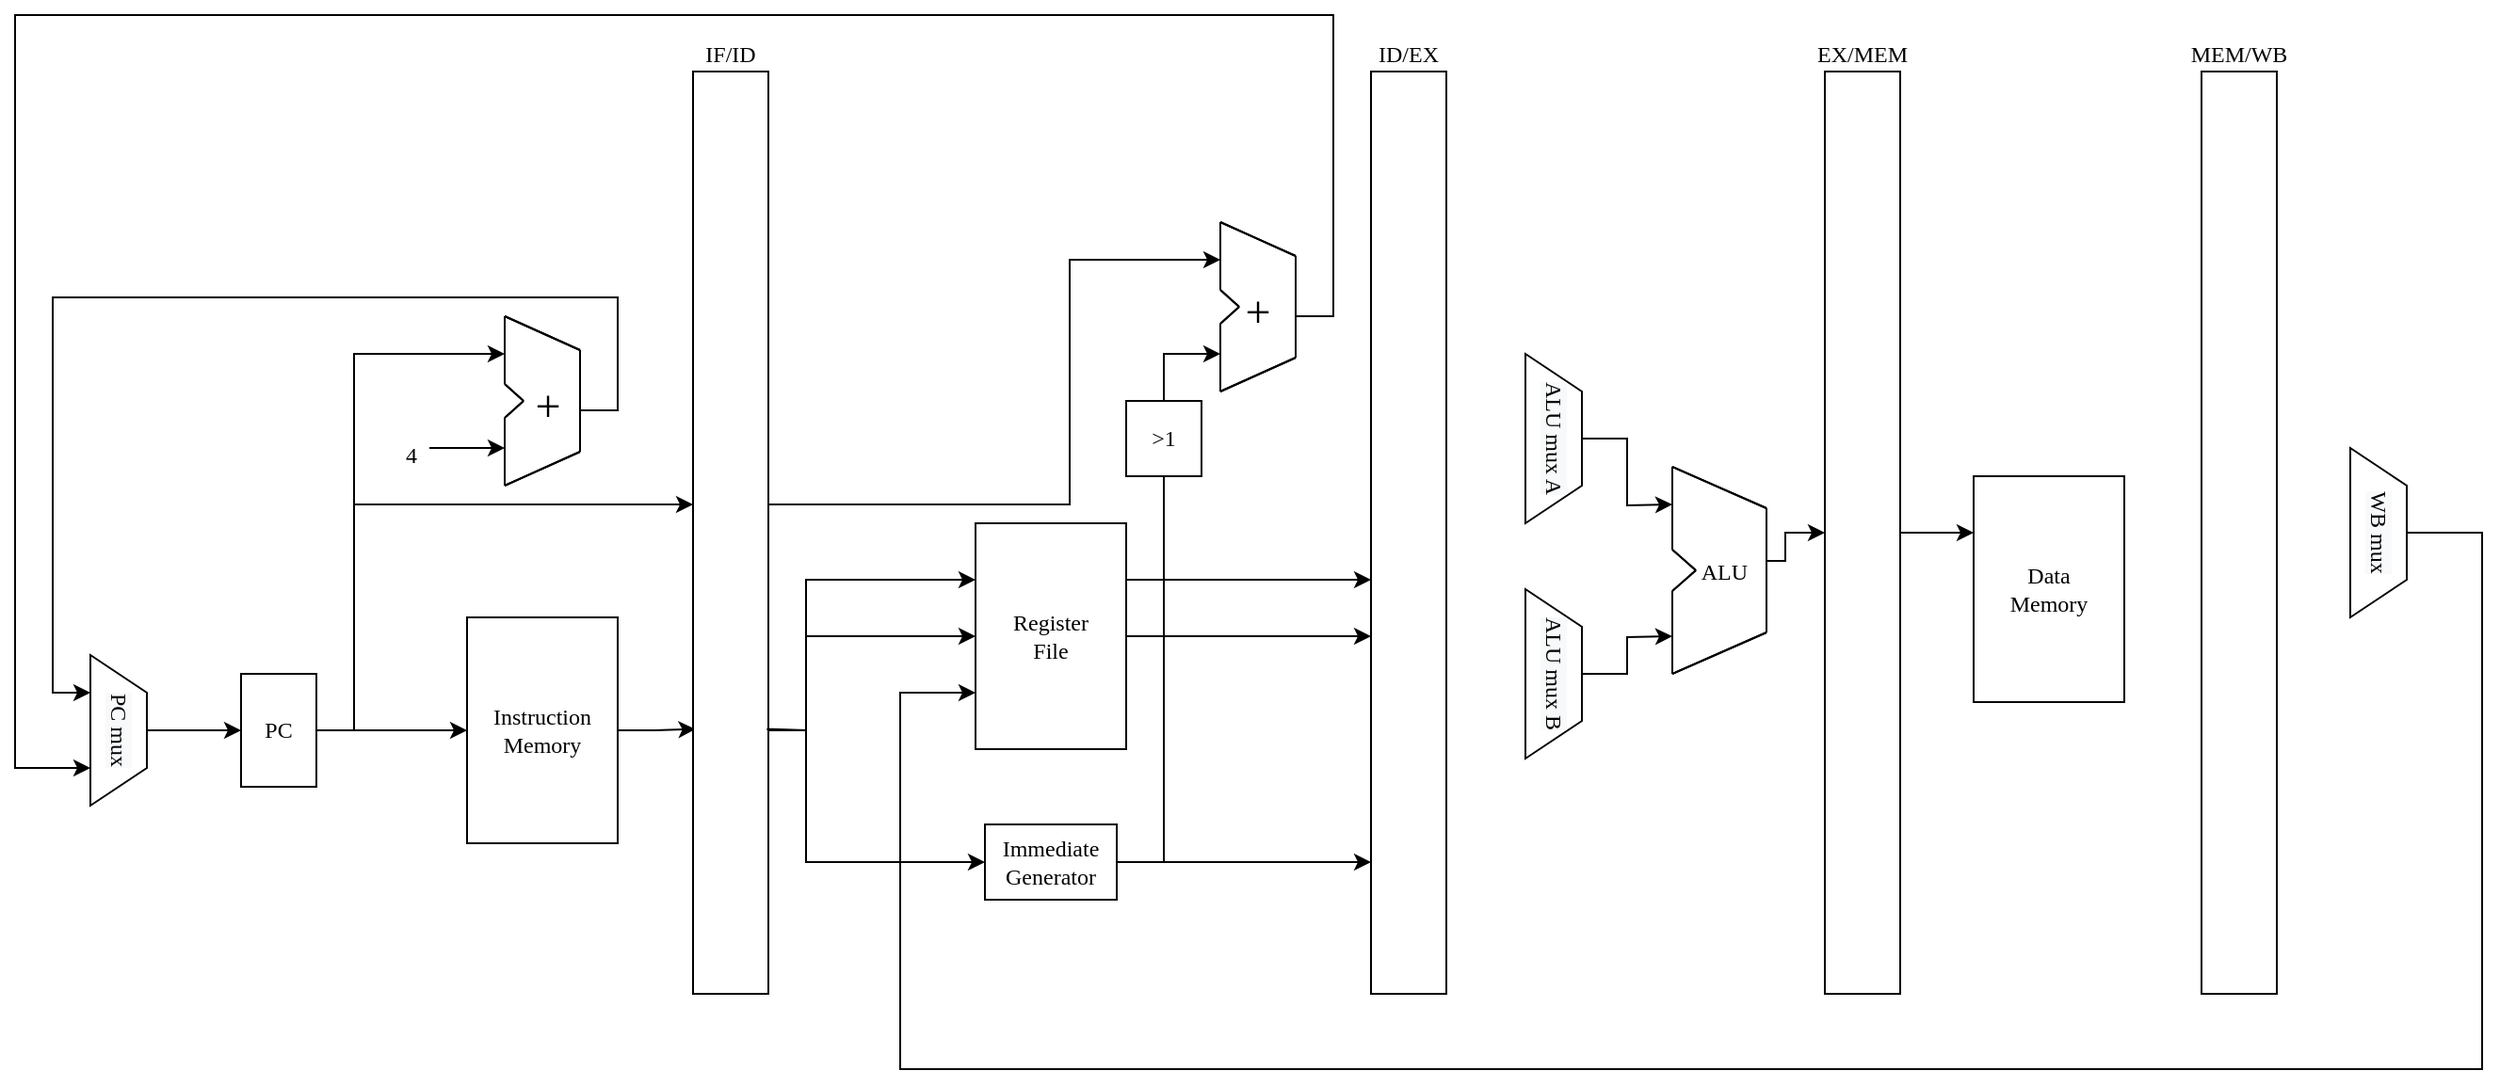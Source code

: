 <mxfile version="15.5.6" type="github">
  <diagram id="azKWPLhPDac-qttQemCD" name="Page-1">
    <mxGraphModel dx="2075" dy="1853" grid="1" gridSize="10" guides="1" tooltips="1" connect="1" arrows="1" fold="1" page="1" pageScale="1" pageWidth="827" pageHeight="1169" math="0" shadow="0">
      <root>
        <mxCell id="0" />
        <mxCell id="1" value="Datapath" parent="0" />
        <mxCell id="wjOAivdGiZ2GnUSQhhlL-131" style="edgeStyle=orthogonalEdgeStyle;rounded=0;orthogonalLoop=1;jettySize=auto;html=1;entryX=0;entryY=0.75;entryDx=0;entryDy=0;fontFamily=Computer Modern;fontSource=https%3A%2F%2Ffonts.googleapis.com%2Fcss%3Ffamily%3DComputer%2BModern;fontSize=24;fontColor=#3399FF;strokeColor=#000000;" edge="1" parent="1" source="wjOAivdGiZ2GnUSQhhlL-89" target="wjOAivdGiZ2GnUSQhhlL-74">
          <mxGeometry relative="1" as="geometry">
            <Array as="points">
              <mxPoint x="1270" y="245" />
              <mxPoint x="1270" y="530" />
              <mxPoint x="430" y="530" />
              <mxPoint x="430" y="330" />
            </Array>
          </mxGeometry>
        </mxCell>
        <mxCell id="wjOAivdGiZ2GnUSQhhlL-72" style="edgeStyle=orthogonalEdgeStyle;rounded=0;orthogonalLoop=1;jettySize=auto;html=1;entryX=0.032;entryY=0.713;entryDx=0;entryDy=0;entryPerimeter=0;fontFamily=Computer Modern;fontSource=https%3A%2F%2Ffonts.googleapis.com%2Fcss%3Ffamily%3DComputer%2BModern;fontSize=12;" edge="1" parent="1" source="wjOAivdGiZ2GnUSQhhlL-1" target="wjOAivdGiZ2GnUSQhhlL-71">
          <mxGeometry relative="1" as="geometry">
            <Array as="points" />
          </mxGeometry>
        </mxCell>
        <mxCell id="wjOAivdGiZ2GnUSQhhlL-1" value="&lt;font face=&quot;Computer Modern&quot; data-font-src=&quot;https://fonts.googleapis.com/css?family=Computer+Modern&quot;&gt;Instruction&lt;br&gt;Memory&lt;/font&gt;" style="whiteSpace=wrap;html=1;" vertex="1" parent="1">
          <mxGeometry x="200" y="290" width="80" height="120" as="geometry" />
        </mxCell>
        <mxCell id="wjOAivdGiZ2GnUSQhhlL-3" value="&lt;font face=&quot;Computer Modern&quot;&gt;Data &lt;br&gt;Memory&lt;/font&gt;" style="whiteSpace=wrap;html=1;" vertex="1" parent="1">
          <mxGeometry x="1000" y="215" width="80" height="120" as="geometry" />
        </mxCell>
        <mxCell id="wjOAivdGiZ2GnUSQhhlL-65" style="edgeStyle=orthogonalEdgeStyle;rounded=0;orthogonalLoop=1;jettySize=auto;html=1;fontFamily=Computer Modern;fontSource=https%3A%2F%2Ffonts.googleapis.com%2Fcss%3Ffamily%3DComputer%2BModern;fontSize=12;" edge="1" parent="1" source="wjOAivdGiZ2GnUSQhhlL-7" target="wjOAivdGiZ2GnUSQhhlL-63">
          <mxGeometry relative="1" as="geometry" />
        </mxCell>
        <mxCell id="wjOAivdGiZ2GnUSQhhlL-7" value="&lt;font face=&quot;Computer Modern&quot;&gt;&lt;span style=&quot;background-color: rgb(248 , 249 , 250)&quot;&gt;PC mux&lt;br&gt;&lt;/span&gt;&lt;/font&gt;" style="shape=trapezoid;perimeter=trapezoidPerimeter;whiteSpace=wrap;html=1;fixedSize=1;rotation=90;" vertex="1" parent="1">
          <mxGeometry x="-25" y="335" width="80" height="30" as="geometry" />
        </mxCell>
        <mxCell id="wjOAivdGiZ2GnUSQhhlL-41" value="  ALU" style="group;fillColor=default;fontFamily=Computer Modern;fontSource=https%3A%2F%2Ffonts.googleapis.com%2Fcss%3Ffamily%3DComputer%2BModern;verticalAlign=middle;" vertex="1" connectable="0" parent="1">
          <mxGeometry x="840" y="210" width="50" height="110" as="geometry" />
        </mxCell>
        <mxCell id="wjOAivdGiZ2GnUSQhhlL-13" value="" style="endArrow=none;html=1;rounded=0;" edge="1" parent="wjOAivdGiZ2GnUSQhhlL-41">
          <mxGeometry width="50" height="50" relative="1" as="geometry">
            <mxPoint y="44" as="sourcePoint" />
            <mxPoint as="targetPoint" />
          </mxGeometry>
        </mxCell>
        <mxCell id="wjOAivdGiZ2GnUSQhhlL-14" value="" style="endArrow=none;html=1;rounded=0;" edge="1" parent="wjOAivdGiZ2GnUSQhhlL-41">
          <mxGeometry width="50" height="50" relative="1" as="geometry">
            <mxPoint y="110.0" as="sourcePoint" />
            <mxPoint y="66" as="targetPoint" />
            <Array as="points">
              <mxPoint y="110.0" />
            </Array>
          </mxGeometry>
        </mxCell>
        <mxCell id="wjOAivdGiZ2GnUSQhhlL-15" value="" style="endArrow=none;html=1;rounded=0;" edge="1" parent="wjOAivdGiZ2GnUSQhhlL-41">
          <mxGeometry width="50" height="50" relative="1" as="geometry">
            <mxPoint y="110.0" as="sourcePoint" />
            <mxPoint x="50" y="88" as="targetPoint" />
          </mxGeometry>
        </mxCell>
        <mxCell id="wjOAivdGiZ2GnUSQhhlL-16" value="" style="endArrow=none;html=1;rounded=0;" edge="1" parent="wjOAivdGiZ2GnUSQhhlL-41">
          <mxGeometry width="50" height="50" relative="1" as="geometry">
            <mxPoint as="sourcePoint" />
            <mxPoint x="50" y="22" as="targetPoint" />
          </mxGeometry>
        </mxCell>
        <mxCell id="wjOAivdGiZ2GnUSQhhlL-17" value="" style="endArrow=none;html=1;rounded=0;" edge="1" parent="wjOAivdGiZ2GnUSQhhlL-41">
          <mxGeometry width="50" height="50" relative="1" as="geometry">
            <mxPoint x="50" y="88" as="sourcePoint" />
            <mxPoint x="50" y="22" as="targetPoint" />
          </mxGeometry>
        </mxCell>
        <mxCell id="wjOAivdGiZ2GnUSQhhlL-18" value="" style="endArrow=none;html=1;rounded=0;" edge="1" parent="wjOAivdGiZ2GnUSQhhlL-41">
          <mxGeometry width="50" height="50" relative="1" as="geometry">
            <mxPoint x="12.5" y="55.0" as="sourcePoint" />
            <mxPoint y="44" as="targetPoint" />
          </mxGeometry>
        </mxCell>
        <mxCell id="wjOAivdGiZ2GnUSQhhlL-19" value="" style="endArrow=none;html=1;rounded=0;" edge="1" parent="wjOAivdGiZ2GnUSQhhlL-41">
          <mxGeometry width="50" height="50" relative="1" as="geometry">
            <mxPoint x="12.5" y="55.0" as="sourcePoint" />
            <mxPoint y="66" as="targetPoint" />
          </mxGeometry>
        </mxCell>
        <mxCell id="wjOAivdGiZ2GnUSQhhlL-20" value="" style="endArrow=none;html=1;rounded=0;" edge="1" parent="wjOAivdGiZ2GnUSQhhlL-41">
          <mxGeometry width="50" height="50" relative="1" as="geometry">
            <mxPoint y="44" as="sourcePoint" />
            <mxPoint as="targetPoint" />
          </mxGeometry>
        </mxCell>
        <mxCell id="wjOAivdGiZ2GnUSQhhlL-21" value="" style="endArrow=none;html=1;rounded=0;" edge="1" parent="wjOAivdGiZ2GnUSQhhlL-41">
          <mxGeometry width="50" height="50" relative="1" as="geometry">
            <mxPoint y="110.0" as="sourcePoint" />
            <mxPoint y="66" as="targetPoint" />
            <Array as="points">
              <mxPoint y="110.0" />
            </Array>
          </mxGeometry>
        </mxCell>
        <mxCell id="wjOAivdGiZ2GnUSQhhlL-22" value="" style="endArrow=none;html=1;rounded=0;" edge="1" parent="wjOAivdGiZ2GnUSQhhlL-41">
          <mxGeometry width="50" height="50" relative="1" as="geometry">
            <mxPoint y="110.0" as="sourcePoint" />
            <mxPoint x="50" y="88" as="targetPoint" />
          </mxGeometry>
        </mxCell>
        <mxCell id="wjOAivdGiZ2GnUSQhhlL-23" value="" style="endArrow=none;html=1;rounded=0;" edge="1" parent="wjOAivdGiZ2GnUSQhhlL-41">
          <mxGeometry width="50" height="50" relative="1" as="geometry">
            <mxPoint as="sourcePoint" />
            <mxPoint x="50" y="22" as="targetPoint" />
          </mxGeometry>
        </mxCell>
        <mxCell id="wjOAivdGiZ2GnUSQhhlL-24" value="" style="endArrow=none;html=1;rounded=0;" edge="1" parent="wjOAivdGiZ2GnUSQhhlL-41">
          <mxGeometry width="50" height="50" relative="1" as="geometry">
            <mxPoint x="50" y="88" as="sourcePoint" />
            <mxPoint x="50" y="22" as="targetPoint" />
          </mxGeometry>
        </mxCell>
        <mxCell id="wjOAivdGiZ2GnUSQhhlL-25" value="" style="endArrow=none;html=1;rounded=0;" edge="1" parent="wjOAivdGiZ2GnUSQhhlL-41">
          <mxGeometry width="50" height="50" relative="1" as="geometry">
            <mxPoint x="12.5" y="55.0" as="sourcePoint" />
            <mxPoint y="44" as="targetPoint" />
          </mxGeometry>
        </mxCell>
        <mxCell id="wjOAivdGiZ2GnUSQhhlL-26" value="" style="endArrow=none;html=1;rounded=0;" edge="1" parent="wjOAivdGiZ2GnUSQhhlL-41">
          <mxGeometry width="50" height="50" relative="1" as="geometry">
            <mxPoint x="12.5" y="55.0" as="sourcePoint" />
            <mxPoint y="66" as="targetPoint" />
          </mxGeometry>
        </mxCell>
        <mxCell id="wjOAivdGiZ2GnUSQhhlL-45" value=" +" style="group;fillColor=default;fontFamily=Computer Modern;fontSource=https%3A%2F%2Ffonts.googleapis.com%2Fcss%3Ffamily%3DComputer%2BModern;fontSize=24;verticalAlign=middle;align=center;" vertex="1" connectable="0" parent="1">
          <mxGeometry x="220" y="130" width="40" height="90" as="geometry" />
        </mxCell>
        <mxCell id="wjOAivdGiZ2GnUSQhhlL-46" value="" style="endArrow=none;html=1;rounded=0;" edge="1" parent="wjOAivdGiZ2GnUSQhhlL-45">
          <mxGeometry width="50" height="50" relative="1" as="geometry">
            <mxPoint y="36" as="sourcePoint" />
            <mxPoint as="targetPoint" />
          </mxGeometry>
        </mxCell>
        <mxCell id="wjOAivdGiZ2GnUSQhhlL-47" value="" style="endArrow=none;html=1;rounded=0;" edge="1" parent="wjOAivdGiZ2GnUSQhhlL-45">
          <mxGeometry width="50" height="50" relative="1" as="geometry">
            <mxPoint y="90.0" as="sourcePoint" />
            <mxPoint y="54" as="targetPoint" />
            <Array as="points">
              <mxPoint y="90.0" />
            </Array>
          </mxGeometry>
        </mxCell>
        <mxCell id="wjOAivdGiZ2GnUSQhhlL-48" value="" style="endArrow=none;html=1;rounded=0;" edge="1" parent="wjOAivdGiZ2GnUSQhhlL-45">
          <mxGeometry width="50" height="50" relative="1" as="geometry">
            <mxPoint y="90.0" as="sourcePoint" />
            <mxPoint x="40" y="72" as="targetPoint" />
          </mxGeometry>
        </mxCell>
        <mxCell id="wjOAivdGiZ2GnUSQhhlL-49" value="" style="endArrow=none;html=1;rounded=0;" edge="1" parent="wjOAivdGiZ2GnUSQhhlL-45">
          <mxGeometry width="50" height="50" relative="1" as="geometry">
            <mxPoint as="sourcePoint" />
            <mxPoint x="40" y="18" as="targetPoint" />
          </mxGeometry>
        </mxCell>
        <mxCell id="wjOAivdGiZ2GnUSQhhlL-50" value="" style="endArrow=none;html=1;rounded=0;" edge="1" parent="wjOAivdGiZ2GnUSQhhlL-45">
          <mxGeometry width="50" height="50" relative="1" as="geometry">
            <mxPoint x="40" y="72" as="sourcePoint" />
            <mxPoint x="40" y="18" as="targetPoint" />
          </mxGeometry>
        </mxCell>
        <mxCell id="wjOAivdGiZ2GnUSQhhlL-51" value="" style="endArrow=none;html=1;rounded=0;" edge="1" parent="wjOAivdGiZ2GnUSQhhlL-45">
          <mxGeometry width="50" height="50" relative="1" as="geometry">
            <mxPoint x="10" y="45.0" as="sourcePoint" />
            <mxPoint y="36" as="targetPoint" />
          </mxGeometry>
        </mxCell>
        <mxCell id="wjOAivdGiZ2GnUSQhhlL-52" value="" style="endArrow=none;html=1;rounded=0;" edge="1" parent="wjOAivdGiZ2GnUSQhhlL-45">
          <mxGeometry width="50" height="50" relative="1" as="geometry">
            <mxPoint x="10" y="45.0" as="sourcePoint" />
            <mxPoint y="54" as="targetPoint" />
          </mxGeometry>
        </mxCell>
        <mxCell id="wjOAivdGiZ2GnUSQhhlL-53" value="" style="endArrow=none;html=1;rounded=0;" edge="1" parent="wjOAivdGiZ2GnUSQhhlL-45">
          <mxGeometry width="50" height="50" relative="1" as="geometry">
            <mxPoint y="36" as="sourcePoint" />
            <mxPoint as="targetPoint" />
          </mxGeometry>
        </mxCell>
        <mxCell id="wjOAivdGiZ2GnUSQhhlL-54" value="" style="endArrow=none;html=1;rounded=0;" edge="1" parent="wjOAivdGiZ2GnUSQhhlL-45">
          <mxGeometry width="50" height="50" relative="1" as="geometry">
            <mxPoint y="90.0" as="sourcePoint" />
            <mxPoint y="54" as="targetPoint" />
            <Array as="points">
              <mxPoint y="90.0" />
            </Array>
          </mxGeometry>
        </mxCell>
        <mxCell id="wjOAivdGiZ2GnUSQhhlL-55" value="" style="endArrow=none;html=1;rounded=0;" edge="1" parent="wjOAivdGiZ2GnUSQhhlL-45">
          <mxGeometry width="50" height="50" relative="1" as="geometry">
            <mxPoint y="90.0" as="sourcePoint" />
            <mxPoint x="40" y="72" as="targetPoint" />
          </mxGeometry>
        </mxCell>
        <mxCell id="wjOAivdGiZ2GnUSQhhlL-56" value="" style="endArrow=none;html=1;rounded=0;" edge="1" parent="wjOAivdGiZ2GnUSQhhlL-45">
          <mxGeometry width="50" height="50" relative="1" as="geometry">
            <mxPoint as="sourcePoint" />
            <mxPoint x="40" y="18" as="targetPoint" />
          </mxGeometry>
        </mxCell>
        <mxCell id="wjOAivdGiZ2GnUSQhhlL-57" value="" style="endArrow=none;html=1;rounded=0;" edge="1" parent="wjOAivdGiZ2GnUSQhhlL-45">
          <mxGeometry width="50" height="50" relative="1" as="geometry">
            <mxPoint x="40" y="72" as="sourcePoint" />
            <mxPoint x="40" y="18" as="targetPoint" />
          </mxGeometry>
        </mxCell>
        <mxCell id="wjOAivdGiZ2GnUSQhhlL-58" value="" style="endArrow=none;html=1;rounded=0;" edge="1" parent="wjOAivdGiZ2GnUSQhhlL-45">
          <mxGeometry width="50" height="50" relative="1" as="geometry">
            <mxPoint x="10" y="45.0" as="sourcePoint" />
            <mxPoint y="36" as="targetPoint" />
          </mxGeometry>
        </mxCell>
        <mxCell id="wjOAivdGiZ2GnUSQhhlL-59" value="" style="endArrow=none;html=1;rounded=0;" edge="1" parent="wjOAivdGiZ2GnUSQhhlL-45">
          <mxGeometry width="50" height="50" relative="1" as="geometry">
            <mxPoint x="10" y="45.0" as="sourcePoint" />
            <mxPoint y="54" as="targetPoint" />
          </mxGeometry>
        </mxCell>
        <mxCell id="wjOAivdGiZ2GnUSQhhlL-62" style="edgeStyle=orthogonalEdgeStyle;rounded=0;orthogonalLoop=1;jettySize=auto;html=1;fontFamily=Computer Modern;fontSource=https%3A%2F%2Ffonts.googleapis.com%2Fcss%3Ffamily%3DComputer%2BModern;fontSize=12;" edge="1" parent="1" source="wjOAivdGiZ2GnUSQhhlL-61">
          <mxGeometry relative="1" as="geometry">
            <mxPoint x="220" y="200" as="targetPoint" />
          </mxGeometry>
        </mxCell>
        <mxCell id="wjOAivdGiZ2GnUSQhhlL-61" value="&lt;font style=&quot;font-size: 12px&quot;&gt;4&lt;/font&gt;" style="text;html=1;align=center;verticalAlign=middle;resizable=0;points=[];autosize=1;strokeColor=none;fillColor=none;fontSize=24;fontFamily=Computer Modern;" vertex="1" parent="1">
          <mxGeometry x="160" y="180" width="20" height="40" as="geometry" />
        </mxCell>
        <mxCell id="wjOAivdGiZ2GnUSQhhlL-64" style="edgeStyle=orthogonalEdgeStyle;rounded=0;orthogonalLoop=1;jettySize=auto;html=1;fontFamily=Computer Modern;fontSource=https%3A%2F%2Ffonts.googleapis.com%2Fcss%3Ffamily%3DComputer%2BModern;fontSize=12;" edge="1" parent="1" source="wjOAivdGiZ2GnUSQhhlL-63">
          <mxGeometry relative="1" as="geometry">
            <mxPoint x="220" y="150" as="targetPoint" />
            <Array as="points">
              <mxPoint x="140" y="350" />
              <mxPoint x="140" y="150" />
            </Array>
          </mxGeometry>
        </mxCell>
        <mxCell id="wjOAivdGiZ2GnUSQhhlL-70" style="edgeStyle=orthogonalEdgeStyle;rounded=0;orthogonalLoop=1;jettySize=auto;html=1;entryX=0;entryY=0.5;entryDx=0;entryDy=0;fontFamily=Computer Modern;fontSource=https%3A%2F%2Ffonts.googleapis.com%2Fcss%3Ffamily%3DComputer%2BModern;fontSize=12;" edge="1" parent="1" source="wjOAivdGiZ2GnUSQhhlL-63" target="wjOAivdGiZ2GnUSQhhlL-1">
          <mxGeometry relative="1" as="geometry" />
        </mxCell>
        <mxCell id="wjOAivdGiZ2GnUSQhhlL-122" style="edgeStyle=orthogonalEdgeStyle;rounded=0;orthogonalLoop=1;jettySize=auto;html=1;fontFamily=Computer Modern;fontSource=https%3A%2F%2Ffonts.googleapis.com%2Fcss%3Ffamily%3DComputer%2BModern;fontSize=24;fontColor=#3399FF;strokeColor=#000000;" edge="1" parent="1" source="wjOAivdGiZ2GnUSQhhlL-63" target="wjOAivdGiZ2GnUSQhhlL-71">
          <mxGeometry relative="1" as="geometry">
            <Array as="points">
              <mxPoint x="140" y="350" />
              <mxPoint x="140" y="230" />
            </Array>
          </mxGeometry>
        </mxCell>
        <mxCell id="wjOAivdGiZ2GnUSQhhlL-63" value="&lt;font face=&quot;Computer Modern&quot;&gt;PC&lt;/font&gt;" style="whiteSpace=wrap;html=1;" vertex="1" parent="1">
          <mxGeometry x="80" y="320" width="40" height="60" as="geometry" />
        </mxCell>
        <mxCell id="wjOAivdGiZ2GnUSQhhlL-69" value="" style="endArrow=classic;html=1;rounded=0;fontFamily=Computer Modern;fontSource=https%3A%2F%2Ffonts.googleapis.com%2Fcss%3Ffamily%3DComputer%2BModern;fontSize=12;entryX=0.25;entryY=1;entryDx=0;entryDy=0;" edge="1" parent="1" target="wjOAivdGiZ2GnUSQhhlL-7">
          <mxGeometry width="50" height="50" relative="1" as="geometry">
            <mxPoint x="260" y="180" as="sourcePoint" />
            <mxPoint x="230" y="280" as="targetPoint" />
            <Array as="points">
              <mxPoint x="280" y="180" />
              <mxPoint x="280" y="120" />
              <mxPoint x="-20" y="120" />
              <mxPoint x="-20" y="240" />
              <mxPoint x="-20" y="330" />
            </Array>
          </mxGeometry>
        </mxCell>
        <mxCell id="wjOAivdGiZ2GnUSQhhlL-91" style="edgeStyle=orthogonalEdgeStyle;rounded=0;orthogonalLoop=1;jettySize=auto;html=1;entryX=0;entryY=0.25;entryDx=0;entryDy=0;fontFamily=Computer Modern;fontSource=https%3A%2F%2Ffonts.googleapis.com%2Fcss%3Ffamily%3DComputer%2BModern;fontSize=12;fontColor=#3399FF;strokeColor=#000000;" edge="1" parent="1" source="wjOAivdGiZ2GnUSQhhlL-71" target="wjOAivdGiZ2GnUSQhhlL-74">
          <mxGeometry relative="1" as="geometry">
            <Array as="points">
              <mxPoint x="380" y="350" />
              <mxPoint x="380" y="270" />
            </Array>
          </mxGeometry>
        </mxCell>
        <mxCell id="wjOAivdGiZ2GnUSQhhlL-93" style="edgeStyle=orthogonalEdgeStyle;rounded=0;orthogonalLoop=1;jettySize=auto;html=1;fontFamily=Computer Modern;fontSource=https%3A%2F%2Ffonts.googleapis.com%2Fcss%3Ffamily%3DComputer%2BModern;fontSize=12;fontColor=#3399FF;strokeColor=#000000;" edge="1" parent="1" source="wjOAivdGiZ2GnUSQhhlL-71" target="wjOAivdGiZ2GnUSQhhlL-74">
          <mxGeometry relative="1" as="geometry">
            <Array as="points">
              <mxPoint x="380" y="350" />
              <mxPoint x="380" y="300" />
            </Array>
          </mxGeometry>
        </mxCell>
        <mxCell id="wjOAivdGiZ2GnUSQhhlL-123" style="edgeStyle=orthogonalEdgeStyle;rounded=0;orthogonalLoop=1;jettySize=auto;html=1;fontFamily=Computer Modern;fontSource=https%3A%2F%2Ffonts.googleapis.com%2Fcss%3Ffamily%3DComputer%2BModern;fontSize=24;fontColor=#3399FF;strokeColor=#000000;" edge="1" parent="1" source="wjOAivdGiZ2GnUSQhhlL-71">
          <mxGeometry relative="1" as="geometry">
            <mxPoint x="600" y="100" as="targetPoint" />
            <Array as="points">
              <mxPoint x="520" y="230" />
              <mxPoint x="520" y="100" />
            </Array>
          </mxGeometry>
        </mxCell>
        <mxCell id="wjOAivdGiZ2GnUSQhhlL-71" value="IF/ID" style="whiteSpace=wrap;html=1;fontFamily=Computer Modern;fontSource=https%3A%2F%2Ffonts.googleapis.com%2Fcss%3Ffamily%3DComputer%2BModern;fontSize=12;fillColor=default;align=center;verticalAlign=bottom;labelPosition=center;verticalLabelPosition=top;" vertex="1" parent="1">
          <mxGeometry x="320" width="40" height="490" as="geometry" />
        </mxCell>
        <mxCell id="wjOAivdGiZ2GnUSQhhlL-134" style="edgeStyle=orthogonalEdgeStyle;rounded=0;orthogonalLoop=1;jettySize=auto;html=1;fontFamily=Computer Modern;fontSource=https%3A%2F%2Ffonts.googleapis.com%2Fcss%3Ffamily%3DComputer%2BModern;fontSize=24;fontColor=#3399FF;strokeColor=#000000;" edge="1" parent="1" source="wjOAivdGiZ2GnUSQhhlL-74" target="wjOAivdGiZ2GnUSQhhlL-76">
          <mxGeometry relative="1" as="geometry">
            <mxPoint x="650" y="300" as="targetPoint" />
            <Array as="points">
              <mxPoint x="650" y="300" />
              <mxPoint x="650" y="300" />
            </Array>
          </mxGeometry>
        </mxCell>
        <mxCell id="wjOAivdGiZ2GnUSQhhlL-74" value="&lt;font face=&quot;Computer Modern&quot;&gt;Register &lt;br&gt;File&lt;/font&gt;" style="whiteSpace=wrap;html=1;" vertex="1" parent="1">
          <mxGeometry x="470" y="240" width="80" height="120" as="geometry" />
        </mxCell>
        <mxCell id="wjOAivdGiZ2GnUSQhhlL-80" style="edgeStyle=orthogonalEdgeStyle;rounded=0;orthogonalLoop=1;jettySize=auto;html=1;fontFamily=Computer Modern;fontSource=https%3A%2F%2Ffonts.googleapis.com%2Fcss%3Ffamily%3DComputer%2BModern;fontSize=12;" edge="1" parent="1" source="wjOAivdGiZ2GnUSQhhlL-75" target="wjOAivdGiZ2GnUSQhhlL-76">
          <mxGeometry relative="1" as="geometry">
            <mxPoint x="679" y="420" as="targetPoint" />
            <Array as="points">
              <mxPoint x="670" y="420" />
              <mxPoint x="670" y="420" />
            </Array>
          </mxGeometry>
        </mxCell>
        <mxCell id="wjOAivdGiZ2GnUSQhhlL-119" style="edgeStyle=orthogonalEdgeStyle;rounded=0;orthogonalLoop=1;jettySize=auto;html=1;fontFamily=Computer Modern;fontSource=https%3A%2F%2Ffonts.googleapis.com%2Fcss%3Ffamily%3DComputer%2BModern;fontSize=24;fontColor=#3399FF;strokeColor=#000000;startArrow=none;" edge="1" parent="1" source="wjOAivdGiZ2GnUSQhhlL-120">
          <mxGeometry relative="1" as="geometry">
            <mxPoint x="600" y="150" as="targetPoint" />
            <Array as="points">
              <mxPoint x="570" y="150" />
            </Array>
          </mxGeometry>
        </mxCell>
        <mxCell id="wjOAivdGiZ2GnUSQhhlL-75" value="Immediate &lt;br&gt;Generator" style="rounded=1;whiteSpace=wrap;html=1;fontFamily=Computer Modern;fontSource=https%3A%2F%2Ffonts.googleapis.com%2Fcss%3Ffamily%3DComputer%2BModern;fontSize=12;fillColor=default;align=center;verticalAlign=middle;arcSize=0;" vertex="1" parent="1">
          <mxGeometry x="475" y="400" width="70" height="40" as="geometry" />
        </mxCell>
        <mxCell id="wjOAivdGiZ2GnUSQhhlL-76" value="ID/EX" style="whiteSpace=wrap;html=1;fontFamily=Computer Modern;fontSource=https%3A%2F%2Ffonts.googleapis.com%2Fcss%3Ffamily%3DComputer%2BModern;fontSize=12;fillColor=default;align=center;verticalAlign=bottom;labelPosition=center;verticalLabelPosition=top;" vertex="1" parent="1">
          <mxGeometry x="680" width="40" height="490" as="geometry" />
        </mxCell>
        <mxCell id="wjOAivdGiZ2GnUSQhhlL-129" style="edgeStyle=orthogonalEdgeStyle;rounded=0;orthogonalLoop=1;jettySize=auto;html=1;entryX=0;entryY=0.25;entryDx=0;entryDy=0;fontFamily=Computer Modern;fontSource=https%3A%2F%2Ffonts.googleapis.com%2Fcss%3Ffamily%3DComputer%2BModern;fontSize=24;fontColor=#3399FF;strokeColor=#000000;" edge="1" parent="1" source="wjOAivdGiZ2GnUSQhhlL-77" target="wjOAivdGiZ2GnUSQhhlL-3">
          <mxGeometry relative="1" as="geometry" />
        </mxCell>
        <mxCell id="wjOAivdGiZ2GnUSQhhlL-77" value="EX/MEM" style="whiteSpace=wrap;html=1;fontFamily=Computer Modern;fontSource=https%3A%2F%2Ffonts.googleapis.com%2Fcss%3Ffamily%3DComputer%2BModern;fontSize=12;fillColor=default;align=center;verticalAlign=bottom;labelPosition=center;verticalLabelPosition=top;" vertex="1" parent="1">
          <mxGeometry x="921" width="40" height="490" as="geometry" />
        </mxCell>
        <mxCell id="wjOAivdGiZ2GnUSQhhlL-78" value="MEM/WB" style="whiteSpace=wrap;html=1;fontFamily=Computer Modern;fontSource=https%3A%2F%2Ffonts.googleapis.com%2Fcss%3Ffamily%3DComputer%2BModern;fontSize=12;fillColor=default;align=center;verticalAlign=bottom;labelPosition=center;verticalLabelPosition=top;" vertex="1" parent="1">
          <mxGeometry x="1121" width="40" height="490" as="geometry" />
        </mxCell>
        <mxCell id="wjOAivdGiZ2GnUSQhhlL-79" style="edgeStyle=orthogonalEdgeStyle;rounded=0;orthogonalLoop=1;jettySize=auto;html=1;fontFamily=Computer Modern;fontSource=https%3A%2F%2Ffonts.googleapis.com%2Fcss%3Ffamily%3DComputer%2BModern;fontSize=12;exitX=0.979;exitY=0.713;exitDx=0;exitDy=0;exitPerimeter=0;entryX=0;entryY=0.5;entryDx=0;entryDy=0;" edge="1" parent="1" source="wjOAivdGiZ2GnUSQhhlL-71" target="wjOAivdGiZ2GnUSQhhlL-75">
          <mxGeometry relative="1" as="geometry">
            <mxPoint x="290" y="359.99" as="sourcePoint" />
            <mxPoint x="420" y="350" as="targetPoint" />
            <Array as="points">
              <mxPoint x="362" y="349" />
              <mxPoint x="380" y="350" />
              <mxPoint x="380" y="420" />
            </Array>
          </mxGeometry>
        </mxCell>
        <mxCell id="wjOAivdGiZ2GnUSQhhlL-84" style="edgeStyle=orthogonalEdgeStyle;rounded=0;orthogonalLoop=1;jettySize=auto;html=1;fontFamily=Computer Modern;fontSource=https%3A%2F%2Ffonts.googleapis.com%2Fcss%3Ffamily%3DComputer%2BModern;fontSize=12;" edge="1" parent="1" source="wjOAivdGiZ2GnUSQhhlL-81">
          <mxGeometry relative="1" as="geometry">
            <mxPoint x="840" y="230.0" as="targetPoint" />
          </mxGeometry>
        </mxCell>
        <mxCell id="wjOAivdGiZ2GnUSQhhlL-81" value="&lt;font face=&quot;Computer Modern&quot;&gt;&lt;span style=&quot;background-color: rgb(248 , 249 , 250)&quot;&gt;ALU mux A&lt;br&gt;&lt;/span&gt;&lt;/font&gt;" style="shape=trapezoid;perimeter=trapezoidPerimeter;whiteSpace=wrap;html=1;fixedSize=1;rotation=90;" vertex="1" parent="1">
          <mxGeometry x="732" y="180" width="90" height="30" as="geometry" />
        </mxCell>
        <mxCell id="wjOAivdGiZ2GnUSQhhlL-83" style="edgeStyle=orthogonalEdgeStyle;rounded=0;orthogonalLoop=1;jettySize=auto;html=1;fontFamily=Computer Modern;fontSource=https%3A%2F%2Ffonts.googleapis.com%2Fcss%3Ffamily%3DComputer%2BModern;fontSize=12;" edge="1" parent="1" source="wjOAivdGiZ2GnUSQhhlL-82">
          <mxGeometry relative="1" as="geometry">
            <mxPoint x="840" y="300" as="targetPoint" />
          </mxGeometry>
        </mxCell>
        <mxCell id="wjOAivdGiZ2GnUSQhhlL-82" value="&lt;font face=&quot;Computer Modern&quot;&gt;&lt;span style=&quot;background-color: rgb(248 , 249 , 250)&quot;&gt;ALU mux B&lt;br&gt;&lt;/span&gt;&lt;/font&gt;" style="shape=trapezoid;perimeter=trapezoidPerimeter;whiteSpace=wrap;html=1;fixedSize=1;rotation=90;" vertex="1" parent="1">
          <mxGeometry x="732" y="305" width="90" height="30" as="geometry" />
        </mxCell>
        <mxCell id="wjOAivdGiZ2GnUSQhhlL-89" value="&lt;font face=&quot;Computer Modern&quot;&gt;&lt;span style=&quot;background-color: rgb(248 , 249 , 250)&quot;&gt;WB mux&lt;br&gt;&lt;/span&gt;&lt;/font&gt;" style="shape=trapezoid;perimeter=trapezoidPerimeter;whiteSpace=wrap;html=1;fixedSize=1;rotation=90;" vertex="1" parent="1">
          <mxGeometry x="1170" y="230" width="90" height="30" as="geometry" />
        </mxCell>
        <mxCell id="wjOAivdGiZ2GnUSQhhlL-104" value="+" style="group;fillColor=default;fontFamily=Computer Modern;fontSource=https%3A%2F%2Ffonts.googleapis.com%2Fcss%3Ffamily%3DComputer%2BModern;verticalAlign=middle;fontSize=24;" vertex="1" connectable="0" parent="1">
          <mxGeometry x="600" y="80" width="40" height="90" as="geometry" />
        </mxCell>
        <mxCell id="wjOAivdGiZ2GnUSQhhlL-105" value="" style="endArrow=none;html=1;rounded=0;" edge="1" parent="wjOAivdGiZ2GnUSQhhlL-104">
          <mxGeometry width="50" height="50" relative="1" as="geometry">
            <mxPoint y="36" as="sourcePoint" />
            <mxPoint as="targetPoint" />
          </mxGeometry>
        </mxCell>
        <mxCell id="wjOAivdGiZ2GnUSQhhlL-106" value="" style="endArrow=none;html=1;rounded=0;" edge="1" parent="wjOAivdGiZ2GnUSQhhlL-104">
          <mxGeometry width="50" height="50" relative="1" as="geometry">
            <mxPoint y="90.0" as="sourcePoint" />
            <mxPoint y="54" as="targetPoint" />
            <Array as="points">
              <mxPoint y="90.0" />
            </Array>
          </mxGeometry>
        </mxCell>
        <mxCell id="wjOAivdGiZ2GnUSQhhlL-107" value="" style="endArrow=none;html=1;rounded=0;" edge="1" parent="wjOAivdGiZ2GnUSQhhlL-104">
          <mxGeometry width="50" height="50" relative="1" as="geometry">
            <mxPoint y="90.0" as="sourcePoint" />
            <mxPoint x="40" y="72" as="targetPoint" />
          </mxGeometry>
        </mxCell>
        <mxCell id="wjOAivdGiZ2GnUSQhhlL-108" value="" style="endArrow=none;html=1;rounded=0;" edge="1" parent="wjOAivdGiZ2GnUSQhhlL-104">
          <mxGeometry width="50" height="50" relative="1" as="geometry">
            <mxPoint as="sourcePoint" />
            <mxPoint x="40" y="18" as="targetPoint" />
          </mxGeometry>
        </mxCell>
        <mxCell id="wjOAivdGiZ2GnUSQhhlL-109" value="" style="endArrow=none;html=1;rounded=0;" edge="1" parent="wjOAivdGiZ2GnUSQhhlL-104">
          <mxGeometry width="50" height="50" relative="1" as="geometry">
            <mxPoint x="40" y="72" as="sourcePoint" />
            <mxPoint x="40" y="18" as="targetPoint" />
          </mxGeometry>
        </mxCell>
        <mxCell id="wjOAivdGiZ2GnUSQhhlL-110" value="" style="endArrow=none;html=1;rounded=0;" edge="1" parent="wjOAivdGiZ2GnUSQhhlL-104">
          <mxGeometry width="50" height="50" relative="1" as="geometry">
            <mxPoint x="10" y="45.0" as="sourcePoint" />
            <mxPoint y="36" as="targetPoint" />
          </mxGeometry>
        </mxCell>
        <mxCell id="wjOAivdGiZ2GnUSQhhlL-111" value="" style="endArrow=none;html=1;rounded=0;" edge="1" parent="wjOAivdGiZ2GnUSQhhlL-104">
          <mxGeometry width="50" height="50" relative="1" as="geometry">
            <mxPoint x="10" y="45.0" as="sourcePoint" />
            <mxPoint y="54" as="targetPoint" />
          </mxGeometry>
        </mxCell>
        <mxCell id="wjOAivdGiZ2GnUSQhhlL-112" value="" style="endArrow=none;html=1;rounded=0;" edge="1" parent="wjOAivdGiZ2GnUSQhhlL-104">
          <mxGeometry width="50" height="50" relative="1" as="geometry">
            <mxPoint y="36" as="sourcePoint" />
            <mxPoint as="targetPoint" />
          </mxGeometry>
        </mxCell>
        <mxCell id="wjOAivdGiZ2GnUSQhhlL-113" value="" style="endArrow=none;html=1;rounded=0;" edge="1" parent="wjOAivdGiZ2GnUSQhhlL-104">
          <mxGeometry width="50" height="50" relative="1" as="geometry">
            <mxPoint y="90.0" as="sourcePoint" />
            <mxPoint y="54" as="targetPoint" />
            <Array as="points">
              <mxPoint y="90.0" />
            </Array>
          </mxGeometry>
        </mxCell>
        <mxCell id="wjOAivdGiZ2GnUSQhhlL-114" value="" style="endArrow=none;html=1;rounded=0;" edge="1" parent="wjOAivdGiZ2GnUSQhhlL-104">
          <mxGeometry width="50" height="50" relative="1" as="geometry">
            <mxPoint y="90.0" as="sourcePoint" />
            <mxPoint x="40" y="72" as="targetPoint" />
          </mxGeometry>
        </mxCell>
        <mxCell id="wjOAivdGiZ2GnUSQhhlL-115" value="" style="endArrow=none;html=1;rounded=0;" edge="1" parent="wjOAivdGiZ2GnUSQhhlL-104">
          <mxGeometry width="50" height="50" relative="1" as="geometry">
            <mxPoint as="sourcePoint" />
            <mxPoint x="40" y="18" as="targetPoint" />
          </mxGeometry>
        </mxCell>
        <mxCell id="wjOAivdGiZ2GnUSQhhlL-116" value="" style="endArrow=none;html=1;rounded=0;" edge="1" parent="wjOAivdGiZ2GnUSQhhlL-104">
          <mxGeometry width="50" height="50" relative="1" as="geometry">
            <mxPoint x="40" y="72" as="sourcePoint" />
            <mxPoint x="40" y="18" as="targetPoint" />
          </mxGeometry>
        </mxCell>
        <mxCell id="wjOAivdGiZ2GnUSQhhlL-117" value="" style="endArrow=none;html=1;rounded=0;" edge="1" parent="wjOAivdGiZ2GnUSQhhlL-104">
          <mxGeometry width="50" height="50" relative="1" as="geometry">
            <mxPoint x="10" y="45.0" as="sourcePoint" />
            <mxPoint y="36" as="targetPoint" />
          </mxGeometry>
        </mxCell>
        <mxCell id="wjOAivdGiZ2GnUSQhhlL-118" value="" style="endArrow=none;html=1;rounded=0;" edge="1" parent="wjOAivdGiZ2GnUSQhhlL-104">
          <mxGeometry width="50" height="50" relative="1" as="geometry">
            <mxPoint x="10" y="45.0" as="sourcePoint" />
            <mxPoint y="54" as="targetPoint" />
          </mxGeometry>
        </mxCell>
        <mxCell id="wjOAivdGiZ2GnUSQhhlL-120" value="&amp;gt;1" style="rounded=1;whiteSpace=wrap;html=1;fontFamily=Computer Modern;fontSource=https%3A%2F%2Ffonts.googleapis.com%2Fcss%3Ffamily%3DComputer%2BModern;fontSize=12;fillColor=default;align=center;verticalAlign=middle;arcSize=0;" vertex="1" parent="1">
          <mxGeometry x="550" y="175" width="40" height="40" as="geometry" />
        </mxCell>
        <mxCell id="wjOAivdGiZ2GnUSQhhlL-121" value="" style="edgeStyle=orthogonalEdgeStyle;rounded=0;orthogonalLoop=1;jettySize=auto;html=1;fontFamily=Computer Modern;fontSource=https%3A%2F%2Ffonts.googleapis.com%2Fcss%3Ffamily%3DComputer%2BModern;fontSize=24;fontColor=#3399FF;strokeColor=#000000;endArrow=none;" edge="1" parent="1" source="wjOAivdGiZ2GnUSQhhlL-75" target="wjOAivdGiZ2GnUSQhhlL-120">
          <mxGeometry relative="1" as="geometry">
            <mxPoint x="600" y="150" as="targetPoint" />
            <mxPoint x="470" y="420.053" as="sourcePoint" />
            <Array as="points">
              <mxPoint x="570" y="420" />
            </Array>
          </mxGeometry>
        </mxCell>
        <mxCell id="wjOAivdGiZ2GnUSQhhlL-130" style="edgeStyle=orthogonalEdgeStyle;rounded=0;orthogonalLoop=1;jettySize=auto;html=1;entryX=0;entryY=0.5;entryDx=0;entryDy=0;fontFamily=Computer Modern;fontSource=https%3A%2F%2Ffonts.googleapis.com%2Fcss%3Ffamily%3DComputer%2BModern;fontSize=24;fontColor=#3399FF;strokeColor=#000000;" edge="1" parent="1" target="wjOAivdGiZ2GnUSQhhlL-77">
          <mxGeometry relative="1" as="geometry">
            <mxPoint x="890" y="260" as="sourcePoint" />
            <mxPoint x="1010" y="255" as="targetPoint" />
            <Array as="points">
              <mxPoint x="900" y="260" />
              <mxPoint x="900" y="245" />
            </Array>
          </mxGeometry>
        </mxCell>
        <mxCell id="wjOAivdGiZ2GnUSQhhlL-135" style="edgeStyle=orthogonalEdgeStyle;rounded=0;orthogonalLoop=1;jettySize=auto;html=1;fontFamily=Computer Modern;fontSource=https%3A%2F%2Ffonts.googleapis.com%2Fcss%3Ffamily%3DComputer%2BModern;fontSize=24;fontColor=#3399FF;strokeColor=#000000;exitX=1;exitY=0.25;exitDx=0;exitDy=0;" edge="1" parent="1" source="wjOAivdGiZ2GnUSQhhlL-74" target="wjOAivdGiZ2GnUSQhhlL-76">
          <mxGeometry relative="1" as="geometry">
            <mxPoint x="691" y="310.37" as="targetPoint" />
            <mxPoint x="560" y="310" as="sourcePoint" />
            <Array as="points">
              <mxPoint x="650" y="270" />
              <mxPoint x="650" y="270" />
            </Array>
          </mxGeometry>
        </mxCell>
        <mxCell id="wjOAivdGiZ2GnUSQhhlL-136" style="edgeStyle=orthogonalEdgeStyle;rounded=0;orthogonalLoop=1;jettySize=auto;html=1;fontFamily=Computer Modern;fontSource=https%3A%2F%2Ffonts.googleapis.com%2Fcss%3Ffamily%3DComputer%2BModern;fontSize=24;fontColor=#3399FF;strokeColor=#000000;entryX=0.75;entryY=1;entryDx=0;entryDy=0;" edge="1" parent="1" target="wjOAivdGiZ2GnUSQhhlL-7">
          <mxGeometry relative="1" as="geometry">
            <mxPoint x="630" y="200" as="targetPoint" />
            <mxPoint x="640" y="130" as="sourcePoint" />
            <Array as="points">
              <mxPoint x="660" y="130" />
              <mxPoint x="660" y="-30" />
              <mxPoint x="-40" y="-30" />
              <mxPoint x="-40" y="370" />
            </Array>
          </mxGeometry>
        </mxCell>
        <mxCell id="wjOAivdGiZ2GnUSQhhlL-124" value="Controls" parent="0" visible="0" />
        <mxCell id="wjOAivdGiZ2GnUSQhhlL-125" style="edgeStyle=orthogonalEdgeStyle;rounded=0;orthogonalLoop=1;jettySize=auto;html=1;fontFamily=Computer Modern;fontSource=https%3A%2F%2Ffonts.googleapis.com%2Fcss%3Ffamily%3DComputer%2BModern;fontSize=12;fontColor=#3399FF;strokeColor=#3399FF;" edge="1" parent="wjOAivdGiZ2GnUSQhhlL-124" source="wjOAivdGiZ2GnUSQhhlL-126">
          <mxGeometry relative="1" as="geometry">
            <mxPoint x="319" y="468" as="targetPoint" />
            <Array as="points">
              <mxPoint x="50" y="60" />
              <mxPoint x="50" y="468" />
              <mxPoint x="319" y="468" />
            </Array>
          </mxGeometry>
        </mxCell>
        <mxCell id="wjOAivdGiZ2GnUSQhhlL-126" value="&lt;font color=&quot;#3399ff&quot;&gt;Hazard Detention Unit&lt;/font&gt;" style="rounded=1;whiteSpace=wrap;html=1;fontFamily=Computer Modern;fontSource=https%3A%2F%2Ffonts.googleapis.com%2Fcss%3Ffamily%3DComputer%2BModern;fontSize=12;fillColor=default;align=center;verticalAlign=middle;fontColor=#66B2FF;strokeColor=#3399FF;" vertex="1" parent="wjOAivdGiZ2GnUSQhhlL-124">
          <mxGeometry x="400" y="30" width="120" height="60" as="geometry" />
        </mxCell>
        <mxCell id="wjOAivdGiZ2GnUSQhhlL-127" value="&lt;font color=&quot;#3399ff&quot;&gt;Control Unit&lt;/font&gt;" style="rounded=1;whiteSpace=wrap;html=1;fontFamily=Computer Modern;fontSource=https%3A%2F%2Ffonts.googleapis.com%2Fcss%3Ffamily%3DComputer%2BModern;fontSize=12;fillColor=default;align=center;verticalAlign=middle;fontColor=#66B2FF;strokeColor=#3399FF;" vertex="1" parent="wjOAivdGiZ2GnUSQhhlL-124">
          <mxGeometry x="400" y="-60" width="120" height="60" as="geometry" />
        </mxCell>
        <mxCell id="wjOAivdGiZ2GnUSQhhlL-128" value="&lt;font color=&quot;#3399ff&quot;&gt;Forwarding Unit&lt;/font&gt;" style="rounded=1;whiteSpace=wrap;html=1;fontFamily=Computer Modern;fontSource=https%3A%2F%2Ffonts.googleapis.com%2Fcss%3Ffamily%3DComputer%2BModern;fontSize=12;fillColor=default;align=center;verticalAlign=middle;fontColor=#66B2FF;strokeColor=#3399FF;" vertex="1" parent="wjOAivdGiZ2GnUSQhhlL-124">
          <mxGeometry x="760" y="430" width="120" height="60" as="geometry" />
        </mxCell>
      </root>
    </mxGraphModel>
  </diagram>
</mxfile>
